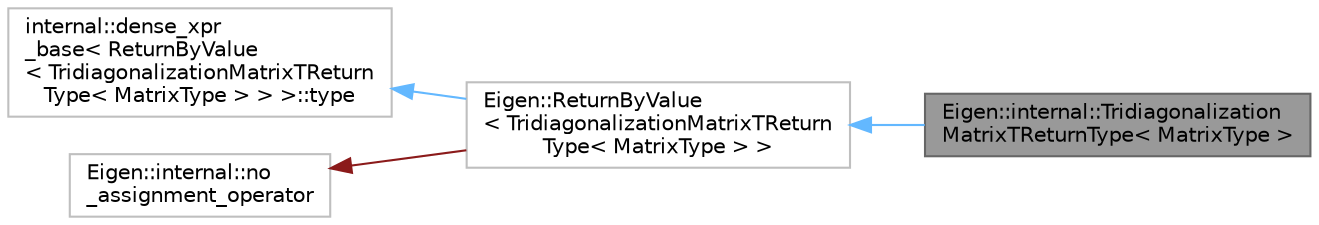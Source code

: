 digraph "Eigen::internal::TridiagonalizationMatrixTReturnType&lt; MatrixType &gt;"
{
 // LATEX_PDF_SIZE
  bgcolor="transparent";
  edge [fontname=Helvetica,fontsize=10,labelfontname=Helvetica,labelfontsize=10];
  node [fontname=Helvetica,fontsize=10,shape=box,height=0.2,width=0.4];
  rankdir="LR";
  Node1 [id="Node000001",label="Eigen::internal::Tridiagonalization\lMatrixTReturnType\< MatrixType \>",height=0.2,width=0.4,color="gray40", fillcolor="grey60", style="filled", fontcolor="black",tooltip=" "];
  Node2 -> Node1 [id="edge1_Node000001_Node000002",dir="back",color="steelblue1",style="solid",tooltip=" "];
  Node2 [id="Node000002",label="Eigen::ReturnByValue\l\< TridiagonalizationMatrixTReturn\lType\< MatrixType \> \>",height=0.2,width=0.4,color="grey75", fillcolor="white", style="filled",URL="$classEigen_1_1ReturnByValue.html",tooltip=" "];
  Node3 -> Node2 [id="edge2_Node000002_Node000003",dir="back",color="steelblue1",style="solid",tooltip=" "];
  Node3 [id="Node000003",label="internal::dense_xpr\l_base\< ReturnByValue\l\< TridiagonalizationMatrixTReturn\lType\< MatrixType \> \> \>::type",height=0.2,width=0.4,color="grey75", fillcolor="white", style="filled",tooltip=" "];
  Node4 -> Node2 [id="edge3_Node000002_Node000004",dir="back",color="firebrick4",style="solid",tooltip=" "];
  Node4 [id="Node000004",label="Eigen::internal::no\l_assignment_operator",height=0.2,width=0.4,color="grey75", fillcolor="white", style="filled",URL="$classEigen_1_1internal_1_1no__assignment__operator.html",tooltip=" "];
}
